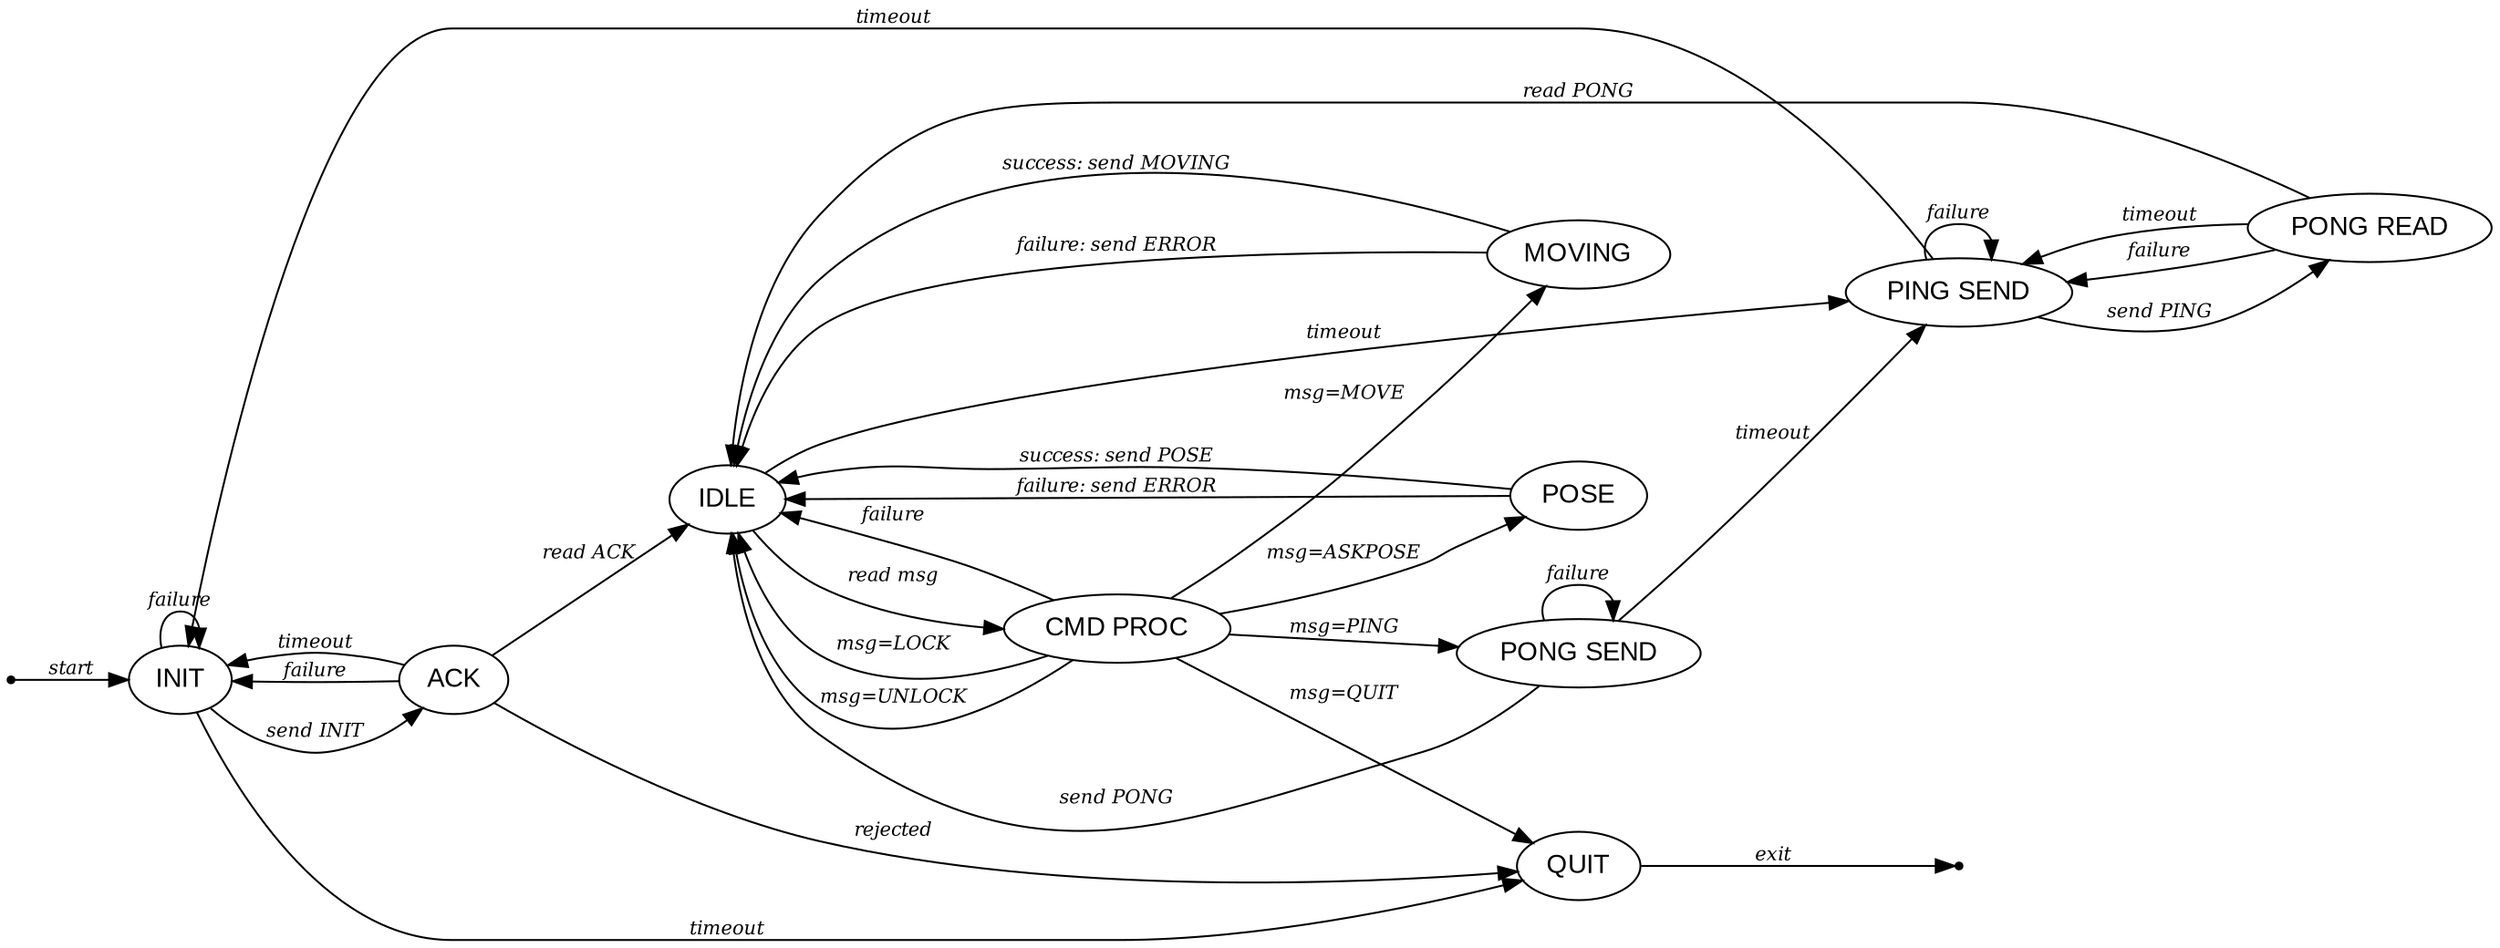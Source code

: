 digraph states {

rankdir=LR;

start     [shape="point"];
exit      [shape="point"];
INIT      [fontname="arial" URL="http://google.com"];
ACK       [fontname="arial"];
IDLE      [fontname="arial"];
PINGSEND  [label="PING SEND",fontname="arial"];
PONGREAD  [label="PONG READ",fontname="arial"];
PONGSEND  [label="PONG SEND",fontname="arial"];
CMDPROC   [label="CMD PROC",fontname="arial"];
MOVING    [fontname="arial"];
POSE      [fontname="arial"];
QUIT      [fontname="arial"];

start -> INIT        [label="start",fontname="Times-Italic",fontsize=10];

INIT -> INIT         [label="failure",fontname="Times-Italic",fontsize=10];
INIT -> QUIT         [label="timeout",fontname="Times-Italic",fontsize=10];
INIT -> ACK          [label="send INIT",fontname="Times-Italic",fontsize=10];

ACK -> INIT          [label="timeout",fontname="Times-Italic",fontsize=10];
ACK -> INIT          [label="failure",fontname="Times-Italic",fontsize=10];
ACK -> IDLE          [label="read ACK",fontname="Times-Italic",fontsize=10];
ACK -> QUIT          [label="rejected",fontname="Times-Italic",fontsize=10];

IDLE -> CMDPROC      [label="read msg",fontname="Times-Italic",fontsize=10];
IDLE -> PINGSEND     [label="timeout",fontname="Times-Italic",fontsize=10];

PINGSEND -> INIT     [label="timeout",fontname="Times-Italic",fontsize=10];
PINGSEND -> PINGSEND [label="failure",fontname="Times-Italic",fontsize=10];
PINGSEND -> PONGREAD [label="send PING",fontname="Times-Italic",fontsize=10];

PONGREAD -> IDLE     [label="read PONG",fontname="Times-Italic",fontsize=10];
PONGREAD -> PINGSEND [label="timeout",fontname="Times-Italic",fontsize=10];
PONGREAD -> PINGSEND [label="failure",fontname="Times-Italic",fontsize=10];

PONGSEND -> IDLE     [label="send PONG",fontname="Times-Italic",fontsize=10];
PONGSEND -> PONGSEND [label="failure",fontname="Times-Italic",fontsize=10];
PONGSEND -> PINGSEND [label="timeout",fontname="Times-Italic",fontsize=10];

CMDPROC -> PONGSEND [label="msg=PING",fontname="Times-Italic",fontsize=10];
CMDPROC -> IDLE     [label="msg=LOCK",fontname="Times-Italic",fontsize=10];
CMDPROC -> IDLE     [label="msg=UNLOCK",fontname="Times-Italic",fontsize=10];
CMDPROC -> MOVING   [label="msg=MOVE",fontname="Times-Italic",fontsize=10];
CMDPROC -> POSE     [label="msg=ASKPOSE",fontname="Times-Italic",fontsize=10];
CMDPROC -> QUIT     [label="msg=QUIT",fontname="Times-Italic",fontsize=10];
CMDPROC -> IDLE     [label="failure",fontname="Times-Italic",fontsize=10];

MOVING -> IDLE      [label="failure: send ERROR",fontname="Times-Italic",fontsize=10];
MOVING -> IDLE      [label="success: send MOVING",fontname="Times-Italic",fontsize=10];

POSE -> IDLE        [label="failure: send ERROR",fontname="Times-Italic",fontsize=10];
POSE -> IDLE        [label="success: send POSE",fontname="Times-Italic",fontsize=10];

QUIT -> exit        [label="exit",fontname="Times-Italic",fontsize=10];

}
